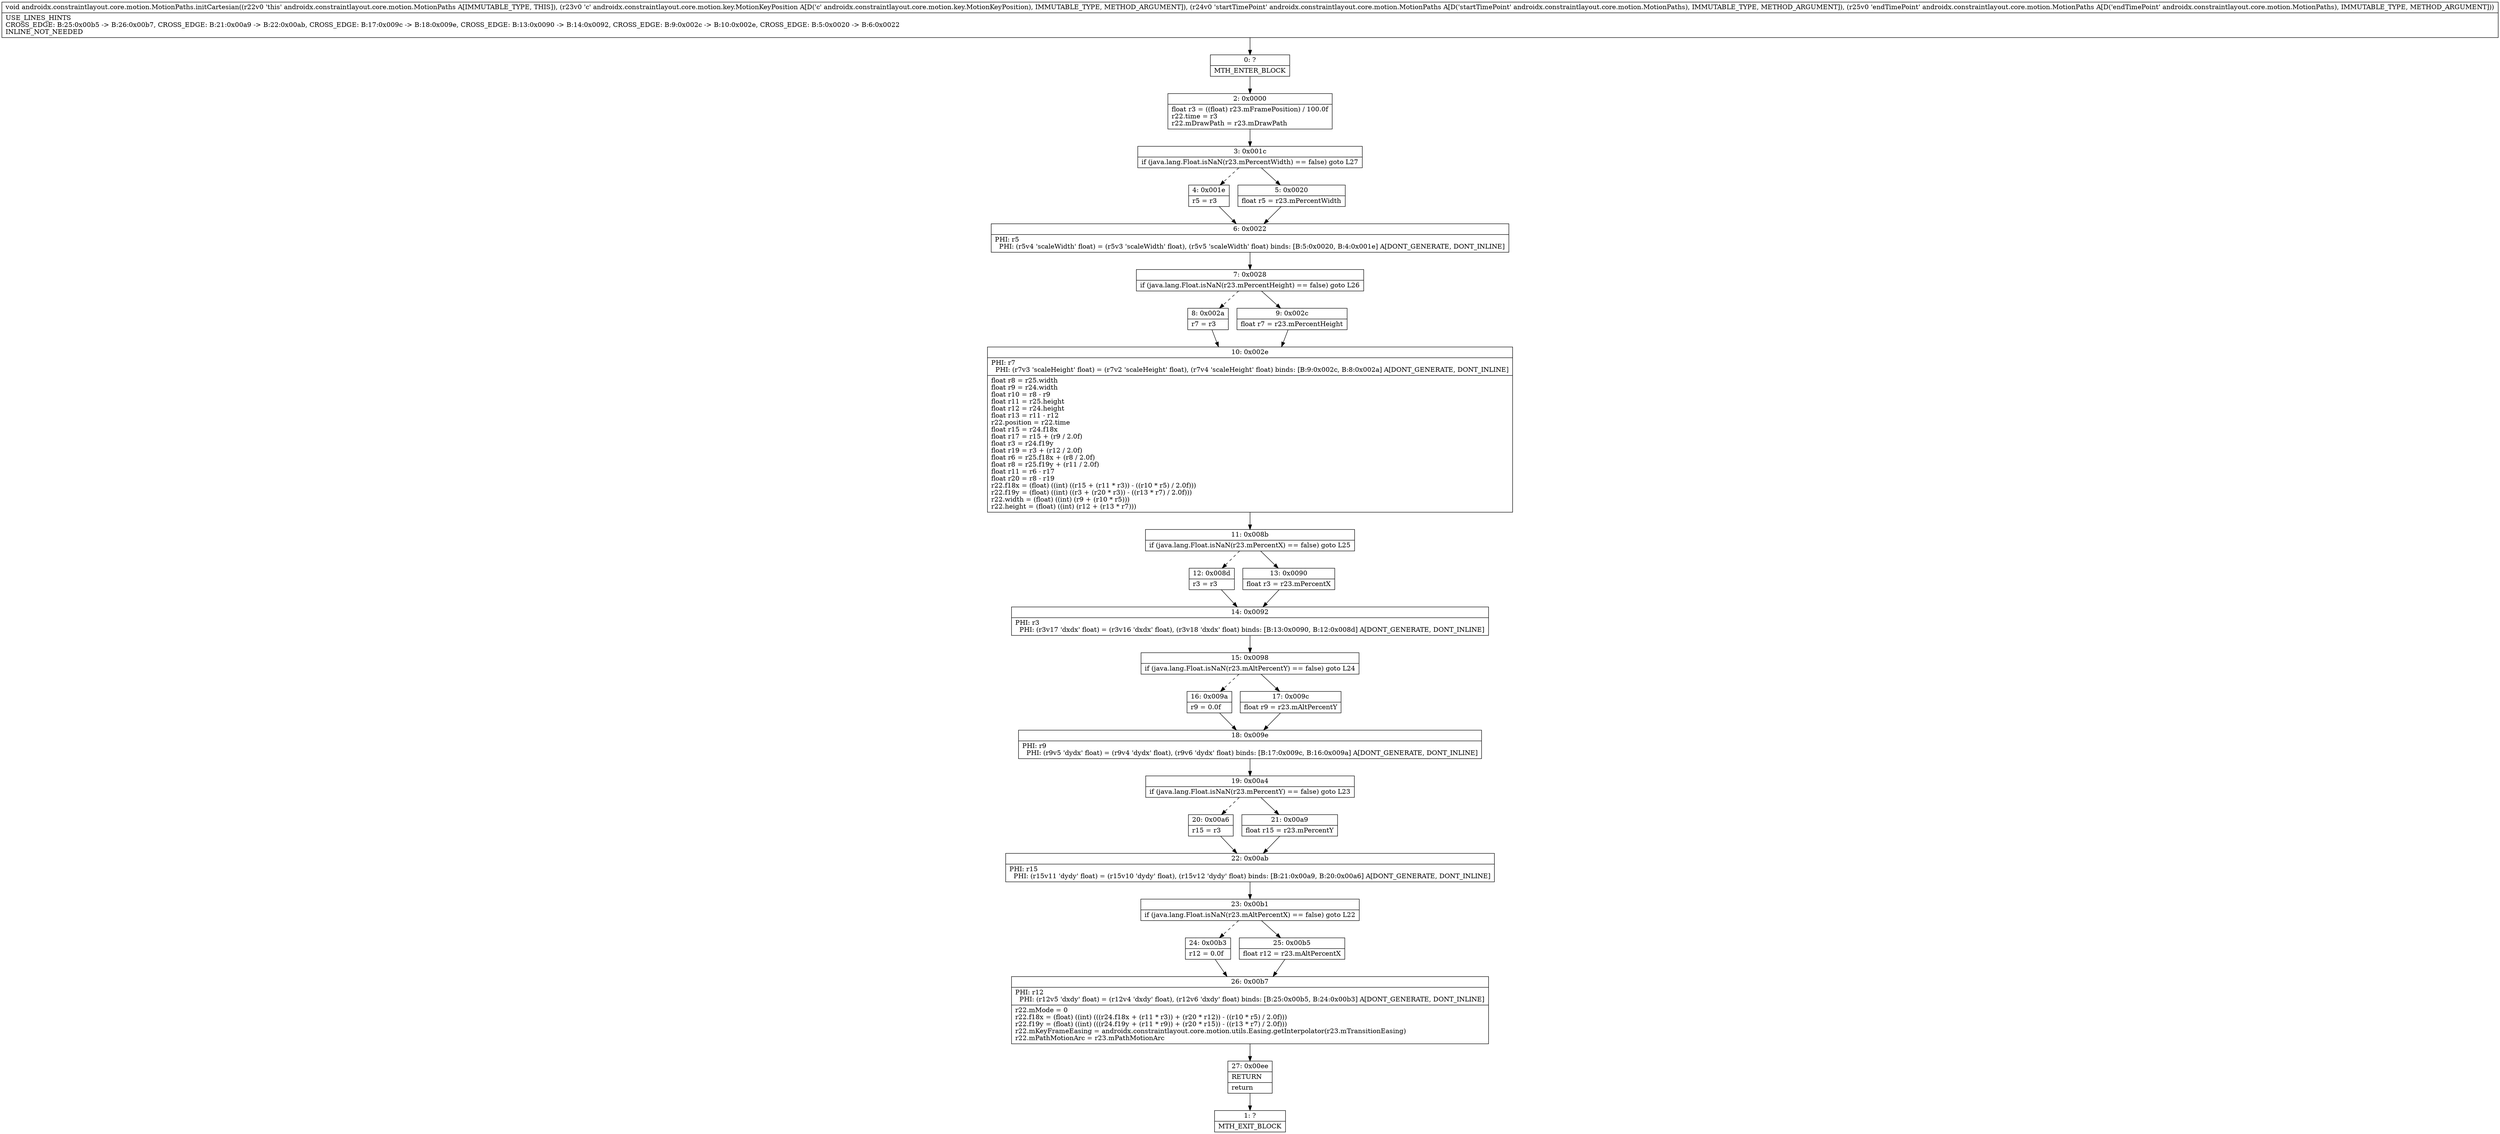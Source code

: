 digraph "CFG forandroidx.constraintlayout.core.motion.MotionPaths.initCartesian(Landroidx\/constraintlayout\/core\/motion\/key\/MotionKeyPosition;Landroidx\/constraintlayout\/core\/motion\/MotionPaths;Landroidx\/constraintlayout\/core\/motion\/MotionPaths;)V" {
Node_0 [shape=record,label="{0\:\ ?|MTH_ENTER_BLOCK\l}"];
Node_2 [shape=record,label="{2\:\ 0x0000|float r3 = ((float) r23.mFramePosition) \/ 100.0f\lr22.time = r3\lr22.mDrawPath = r23.mDrawPath\l}"];
Node_3 [shape=record,label="{3\:\ 0x001c|if (java.lang.Float.isNaN(r23.mPercentWidth) == false) goto L27\l}"];
Node_4 [shape=record,label="{4\:\ 0x001e|r5 = r3\l}"];
Node_6 [shape=record,label="{6\:\ 0x0022|PHI: r5 \l  PHI: (r5v4 'scaleWidth' float) = (r5v3 'scaleWidth' float), (r5v5 'scaleWidth' float) binds: [B:5:0x0020, B:4:0x001e] A[DONT_GENERATE, DONT_INLINE]\l}"];
Node_7 [shape=record,label="{7\:\ 0x0028|if (java.lang.Float.isNaN(r23.mPercentHeight) == false) goto L26\l}"];
Node_8 [shape=record,label="{8\:\ 0x002a|r7 = r3\l}"];
Node_10 [shape=record,label="{10\:\ 0x002e|PHI: r7 \l  PHI: (r7v3 'scaleHeight' float) = (r7v2 'scaleHeight' float), (r7v4 'scaleHeight' float) binds: [B:9:0x002c, B:8:0x002a] A[DONT_GENERATE, DONT_INLINE]\l|float r8 = r25.width\lfloat r9 = r24.width\lfloat r10 = r8 \- r9\lfloat r11 = r25.height\lfloat r12 = r24.height\lfloat r13 = r11 \- r12\lr22.position = r22.time\lfloat r15 = r24.f18x\lfloat r17 = r15 + (r9 \/ 2.0f)\lfloat r3 = r24.f19y\lfloat r19 = r3 + (r12 \/ 2.0f)\lfloat r6 = r25.f18x + (r8 \/ 2.0f)\lfloat r8 = r25.f19y + (r11 \/ 2.0f)\lfloat r11 = r6 \- r17\lfloat r20 = r8 \- r19\lr22.f18x = (float) ((int) ((r15 + (r11 * r3)) \- ((r10 * r5) \/ 2.0f)))\lr22.f19y = (float) ((int) ((r3 + (r20 * r3)) \- ((r13 * r7) \/ 2.0f)))\lr22.width = (float) ((int) (r9 + (r10 * r5)))\lr22.height = (float) ((int) (r12 + (r13 * r7)))\l}"];
Node_11 [shape=record,label="{11\:\ 0x008b|if (java.lang.Float.isNaN(r23.mPercentX) == false) goto L25\l}"];
Node_12 [shape=record,label="{12\:\ 0x008d|r3 = r3\l}"];
Node_14 [shape=record,label="{14\:\ 0x0092|PHI: r3 \l  PHI: (r3v17 'dxdx' float) = (r3v16 'dxdx' float), (r3v18 'dxdx' float) binds: [B:13:0x0090, B:12:0x008d] A[DONT_GENERATE, DONT_INLINE]\l}"];
Node_15 [shape=record,label="{15\:\ 0x0098|if (java.lang.Float.isNaN(r23.mAltPercentY) == false) goto L24\l}"];
Node_16 [shape=record,label="{16\:\ 0x009a|r9 = 0.0f\l}"];
Node_18 [shape=record,label="{18\:\ 0x009e|PHI: r9 \l  PHI: (r9v5 'dydx' float) = (r9v4 'dydx' float), (r9v6 'dydx' float) binds: [B:17:0x009c, B:16:0x009a] A[DONT_GENERATE, DONT_INLINE]\l}"];
Node_19 [shape=record,label="{19\:\ 0x00a4|if (java.lang.Float.isNaN(r23.mPercentY) == false) goto L23\l}"];
Node_20 [shape=record,label="{20\:\ 0x00a6|r15 = r3\l}"];
Node_22 [shape=record,label="{22\:\ 0x00ab|PHI: r15 \l  PHI: (r15v11 'dydy' float) = (r15v10 'dydy' float), (r15v12 'dydy' float) binds: [B:21:0x00a9, B:20:0x00a6] A[DONT_GENERATE, DONT_INLINE]\l}"];
Node_23 [shape=record,label="{23\:\ 0x00b1|if (java.lang.Float.isNaN(r23.mAltPercentX) == false) goto L22\l}"];
Node_24 [shape=record,label="{24\:\ 0x00b3|r12 = 0.0f\l}"];
Node_26 [shape=record,label="{26\:\ 0x00b7|PHI: r12 \l  PHI: (r12v5 'dxdy' float) = (r12v4 'dxdy' float), (r12v6 'dxdy' float) binds: [B:25:0x00b5, B:24:0x00b3] A[DONT_GENERATE, DONT_INLINE]\l|r22.mMode = 0\lr22.f18x = (float) ((int) (((r24.f18x + (r11 * r3)) + (r20 * r12)) \- ((r10 * r5) \/ 2.0f)))\lr22.f19y = (float) ((int) (((r24.f19y + (r11 * r9)) + (r20 * r15)) \- ((r13 * r7) \/ 2.0f)))\lr22.mKeyFrameEasing = androidx.constraintlayout.core.motion.utils.Easing.getInterpolator(r23.mTransitionEasing)\lr22.mPathMotionArc = r23.mPathMotionArc\l}"];
Node_27 [shape=record,label="{27\:\ 0x00ee|RETURN\l|return\l}"];
Node_1 [shape=record,label="{1\:\ ?|MTH_EXIT_BLOCK\l}"];
Node_25 [shape=record,label="{25\:\ 0x00b5|float r12 = r23.mAltPercentX\l}"];
Node_21 [shape=record,label="{21\:\ 0x00a9|float r15 = r23.mPercentY\l}"];
Node_17 [shape=record,label="{17\:\ 0x009c|float r9 = r23.mAltPercentY\l}"];
Node_13 [shape=record,label="{13\:\ 0x0090|float r3 = r23.mPercentX\l}"];
Node_9 [shape=record,label="{9\:\ 0x002c|float r7 = r23.mPercentHeight\l}"];
Node_5 [shape=record,label="{5\:\ 0x0020|float r5 = r23.mPercentWidth\l}"];
MethodNode[shape=record,label="{void androidx.constraintlayout.core.motion.MotionPaths.initCartesian((r22v0 'this' androidx.constraintlayout.core.motion.MotionPaths A[IMMUTABLE_TYPE, THIS]), (r23v0 'c' androidx.constraintlayout.core.motion.key.MotionKeyPosition A[D('c' androidx.constraintlayout.core.motion.key.MotionKeyPosition), IMMUTABLE_TYPE, METHOD_ARGUMENT]), (r24v0 'startTimePoint' androidx.constraintlayout.core.motion.MotionPaths A[D('startTimePoint' androidx.constraintlayout.core.motion.MotionPaths), IMMUTABLE_TYPE, METHOD_ARGUMENT]), (r25v0 'endTimePoint' androidx.constraintlayout.core.motion.MotionPaths A[D('endTimePoint' androidx.constraintlayout.core.motion.MotionPaths), IMMUTABLE_TYPE, METHOD_ARGUMENT]))  | USE_LINES_HINTS\lCROSS_EDGE: B:25:0x00b5 \-\> B:26:0x00b7, CROSS_EDGE: B:21:0x00a9 \-\> B:22:0x00ab, CROSS_EDGE: B:17:0x009c \-\> B:18:0x009e, CROSS_EDGE: B:13:0x0090 \-\> B:14:0x0092, CROSS_EDGE: B:9:0x002c \-\> B:10:0x002e, CROSS_EDGE: B:5:0x0020 \-\> B:6:0x0022\lINLINE_NOT_NEEDED\l}"];
MethodNode -> Node_0;Node_0 -> Node_2;
Node_2 -> Node_3;
Node_3 -> Node_4[style=dashed];
Node_3 -> Node_5;
Node_4 -> Node_6;
Node_6 -> Node_7;
Node_7 -> Node_8[style=dashed];
Node_7 -> Node_9;
Node_8 -> Node_10;
Node_10 -> Node_11;
Node_11 -> Node_12[style=dashed];
Node_11 -> Node_13;
Node_12 -> Node_14;
Node_14 -> Node_15;
Node_15 -> Node_16[style=dashed];
Node_15 -> Node_17;
Node_16 -> Node_18;
Node_18 -> Node_19;
Node_19 -> Node_20[style=dashed];
Node_19 -> Node_21;
Node_20 -> Node_22;
Node_22 -> Node_23;
Node_23 -> Node_24[style=dashed];
Node_23 -> Node_25;
Node_24 -> Node_26;
Node_26 -> Node_27;
Node_27 -> Node_1;
Node_25 -> Node_26;
Node_21 -> Node_22;
Node_17 -> Node_18;
Node_13 -> Node_14;
Node_9 -> Node_10;
Node_5 -> Node_6;
}

